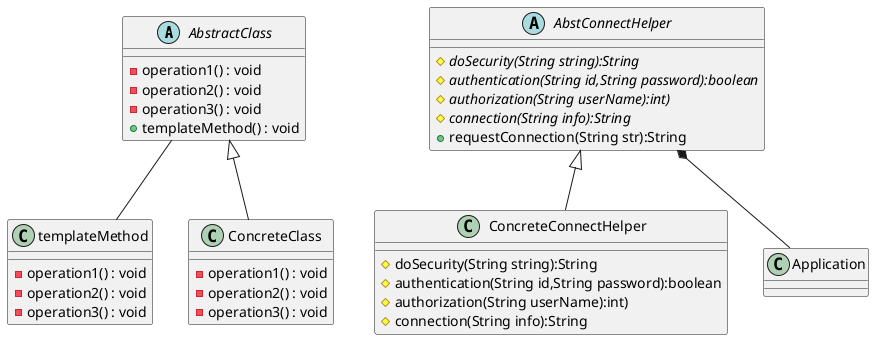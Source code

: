 @startuml
'https://plantuml.com/class-diagram

abstract class AbstractClass {
    - operation1() : void
    - operation2() : void
    - operation3() : void
    + templateMethod() : void
}

AbstractClass -- templateMethod
class templateMethod
{
        - operation1() : void
        - operation2() : void
        - operation3() : void
}


AbstractClass <|-- ConcreteClass

class ConcreteClass {
    - operation1() : void
    - operation2() : void
    - operation3() : void

}


abstract class AbstConnectHelper{
# {abstract} doSecurity(String string):String
# {abstract} authentication(String id,String password):boolean
# {abstract} authorization(String userName):int)
# {abstract} connection(String info):String
+ requestConnection(String str):String
}

AbstConnectHelper <|-- ConcreteConnectHelper
class ConcreteConnectHelper
{
    # doSecurity(String string):String
    # authentication(String id,String password):boolean
    # authorization(String userName):int)
    # connection(String info):String
}

AbstConnectHelper *-- Application
class Application
{
}

'요구 사항
'
'· 신작 게임의 접속을 구현해주세요
'
'requestConnection(String str):String
'
'· 유저가 게임 접속시 다음을 고려해야합니다.
'
'· 보안 과정 보안 관련 부분을 처리합니다.
'
'· doSecurity(String string):String
'
'인증 과정 : user name과 password가 일치하는지 확인합니다.
'
'. authentication(String id,String password):boolean
'
'권한 과정 : 접속자가 유료 회원인지 무료회원인지 게임 마스터 인지 확인합니다.
'
'. authorization(String userName):int)
'
'. 접속 과정 접속자에게 커넥션을 정보를 넘겨줍니다.
'
'. connection(String info):String

@enduml